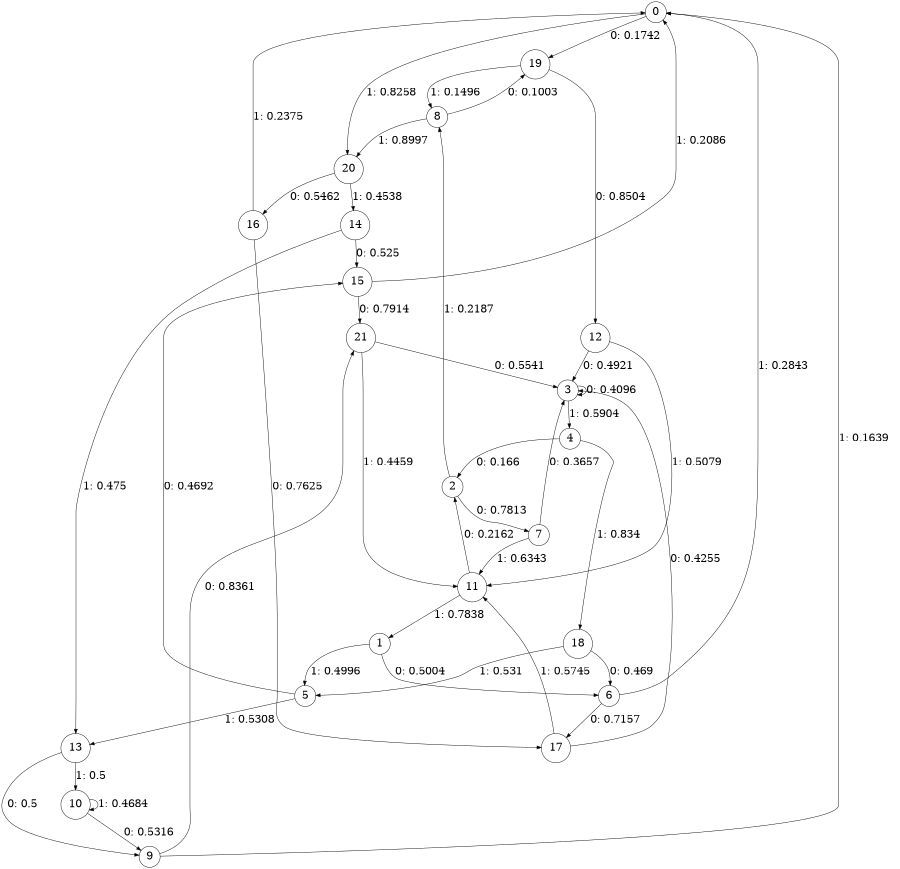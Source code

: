 digraph "ch33randomL5" {
size = "6,8.5";
ratio = "fill";
node [shape = circle];
node [fontsize = 24];
edge [fontsize = 24];
0 -> 19 [label = "0: 0.1742   "];
0 -> 20 [label = "1: 0.8258   "];
1 -> 6 [label = "0: 0.5004   "];
1 -> 5 [label = "1: 0.4996   "];
2 -> 7 [label = "0: 0.7813   "];
2 -> 8 [label = "1: 0.2187   "];
3 -> 3 [label = "0: 0.4096   "];
3 -> 4 [label = "1: 0.5904   "];
4 -> 2 [label = "0: 0.166    "];
4 -> 18 [label = "1: 0.834    "];
5 -> 15 [label = "0: 0.4692   "];
5 -> 13 [label = "1: 0.5308   "];
6 -> 17 [label = "0: 0.7157   "];
6 -> 0 [label = "1: 0.2843   "];
7 -> 3 [label = "0: 0.3657   "];
7 -> 11 [label = "1: 0.6343   "];
8 -> 19 [label = "0: 0.1003   "];
8 -> 20 [label = "1: 0.8997   "];
9 -> 21 [label = "0: 0.8361   "];
9 -> 0 [label = "1: 0.1639   "];
10 -> 9 [label = "0: 0.5316   "];
10 -> 10 [label = "1: 0.4684   "];
11 -> 2 [label = "0: 0.2162   "];
11 -> 1 [label = "1: 0.7838   "];
12 -> 3 [label = "0: 0.4921   "];
12 -> 11 [label = "1: 0.5079   "];
13 -> 9 [label = "0: 0.5      "];
13 -> 10 [label = "1: 0.5      "];
14 -> 15 [label = "0: 0.525    "];
14 -> 13 [label = "1: 0.475    "];
15 -> 21 [label = "0: 0.7914   "];
15 -> 0 [label = "1: 0.2086   "];
16 -> 17 [label = "0: 0.7625   "];
16 -> 0 [label = "1: 0.2375   "];
17 -> 3 [label = "0: 0.4255   "];
17 -> 11 [label = "1: 0.5745   "];
18 -> 6 [label = "0: 0.469    "];
18 -> 5 [label = "1: 0.531    "];
19 -> 12 [label = "0: 0.8504   "];
19 -> 8 [label = "1: 0.1496   "];
20 -> 16 [label = "0: 0.5462   "];
20 -> 14 [label = "1: 0.4538   "];
21 -> 3 [label = "0: 0.5541   "];
21 -> 11 [label = "1: 0.4459   "];
}